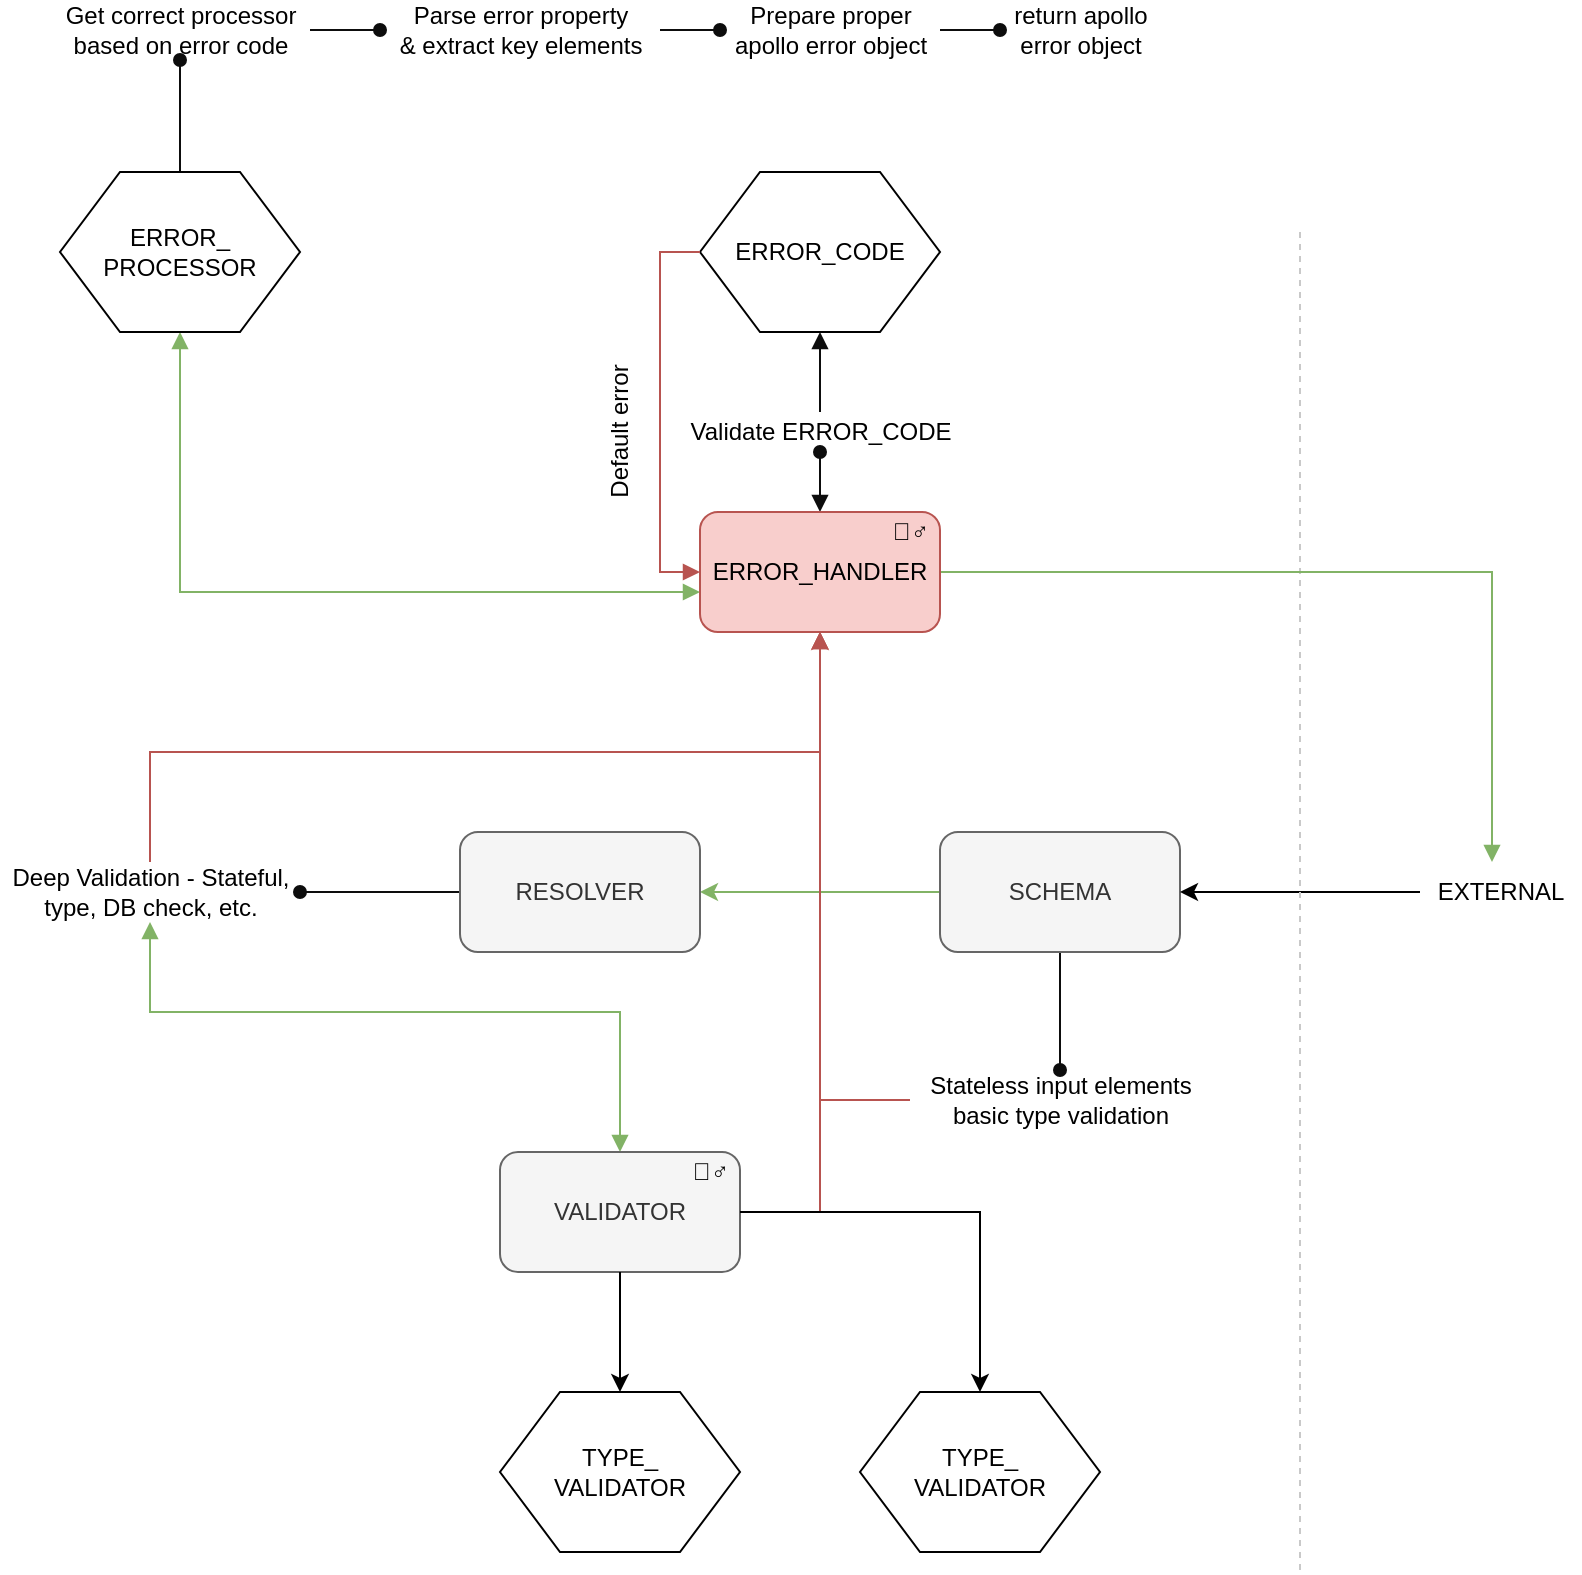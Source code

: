 <mxfile version="13.3.9" type="device"><diagram id="JOtXXfUWRoMHr4O8q5TT" name="Page-1"><mxGraphModel dx="1408" dy="1575" grid="1" gridSize="10" guides="1" tooltips="1" connect="1" arrows="1" fold="1" page="1" pageScale="1" pageWidth="1169" pageHeight="827" math="0" shadow="0"><root><mxCell id="0"/><mxCell id="1" parent="0"/><mxCell id="9P2X2_who0aRv6c1gJDm-10" style="edgeStyle=orthogonalEdgeStyle;rounded=0;orthogonalLoop=1;jettySize=auto;html=1;strokeColor=#82b366;fillColor=#d5e8d4;" parent="1" source="9P2X2_who0aRv6c1gJDm-3" target="9P2X2_who0aRv6c1gJDm-9" edge="1"><mxGeometry relative="1" as="geometry"/></mxCell><mxCell id="9P2X2_who0aRv6c1gJDm-14" style="edgeStyle=orthogonalEdgeStyle;rounded=0;orthogonalLoop=1;jettySize=auto;html=1;exitX=0.5;exitY=1;exitDx=0;exitDy=0;endArrow=oval;endFill=1;strokeColor=#0D0D0D;" parent="1" source="9P2X2_who0aRv6c1gJDm-3" target="9P2X2_who0aRv6c1gJDm-12" edge="1"><mxGeometry relative="1" as="geometry"/></mxCell><mxCell id="9P2X2_who0aRv6c1gJDm-3" value="SCHEMA" style="rounded=1;whiteSpace=wrap;html=1;fillColor=#f5f5f5;strokeColor=#666666;fontColor=#333333;" parent="1" vertex="1"><mxGeometry x="840" y="280" width="120" height="60" as="geometry"/></mxCell><mxCell id="9P2X2_who0aRv6c1gJDm-5" style="edgeStyle=orthogonalEdgeStyle;rounded=0;orthogonalLoop=1;jettySize=auto;html=1;entryX=1;entryY=0.5;entryDx=0;entryDy=0;" parent="1" source="9P2X2_who0aRv6c1gJDm-4" target="9P2X2_who0aRv6c1gJDm-3" edge="1"><mxGeometry relative="1" as="geometry"/></mxCell><mxCell id="9P2X2_who0aRv6c1gJDm-4" value="EXTERNAL" style="text;html=1;align=center;verticalAlign=middle;resizable=0;points=[];autosize=1;" parent="1" vertex="1"><mxGeometry x="1080" y="300" width="80" height="20" as="geometry"/></mxCell><mxCell id="9P2X2_who0aRv6c1gJDm-8" value="" style="endArrow=none;dashed=1;html=1;strokeColor=#C9C9C9;" parent="1" edge="1"><mxGeometry width="50" height="50" relative="1" as="geometry"><mxPoint x="1020" y="649" as="sourcePoint"/><mxPoint x="1020" y="-21" as="targetPoint"/></mxGeometry></mxCell><mxCell id="9P2X2_who0aRv6c1gJDm-52" style="edgeStyle=orthogonalEdgeStyle;rounded=0;orthogonalLoop=1;jettySize=auto;html=1;startArrow=none;startFill=0;endArrow=oval;endFill=1;strokeColor=#0D0D0D;" parent="1" source="9P2X2_who0aRv6c1gJDm-9" target="9P2X2_who0aRv6c1gJDm-51" edge="1"><mxGeometry relative="1" as="geometry"/></mxCell><mxCell id="9P2X2_who0aRv6c1gJDm-9" value="RESOLVER" style="rounded=1;whiteSpace=wrap;html=1;fillColor=#f5f5f5;strokeColor=#666666;fontColor=#333333;" parent="1" vertex="1"><mxGeometry x="600" y="280" width="120" height="60" as="geometry"/></mxCell><mxCell id="9P2X2_who0aRv6c1gJDm-19" style="edgeStyle=orthogonalEdgeStyle;rounded=0;orthogonalLoop=1;jettySize=auto;html=1;entryX=0.5;entryY=1;entryDx=0;entryDy=0;endArrow=block;endFill=1;strokeColor=#b85450;fillColor=#f8cecc;" parent="1" source="9P2X2_who0aRv6c1gJDm-12" target="9P2X2_who0aRv6c1gJDm-16" edge="1"><mxGeometry relative="1" as="geometry"><Array as="points"><mxPoint x="780" y="414"/></Array></mxGeometry></mxCell><mxCell id="9P2X2_who0aRv6c1gJDm-12" value="Stateless input elements &lt;br&gt;basic type validation" style="text;html=1;align=center;verticalAlign=middle;resizable=0;points=[];autosize=1;fillColor=none;" parent="1" vertex="1"><mxGeometry x="825" y="399" width="150" height="30" as="geometry"/></mxCell><mxCell id="9P2X2_who0aRv6c1gJDm-20" style="edgeStyle=orthogonalEdgeStyle;rounded=0;orthogonalLoop=1;jettySize=auto;html=1;entryX=0.45;entryY=-0.25;entryDx=0;entryDy=0;entryPerimeter=0;endArrow=block;endFill=1;strokeColor=#82b366;fillColor=#d5e8d4;" parent="1" source="9P2X2_who0aRv6c1gJDm-16" target="9P2X2_who0aRv6c1gJDm-4" edge="1"><mxGeometry relative="1" as="geometry"/></mxCell><mxCell id="9P2X2_who0aRv6c1gJDm-23" style="edgeStyle=orthogonalEdgeStyle;rounded=0;orthogonalLoop=1;jettySize=auto;html=1;endArrow=oval;endFill=1;strokeColor=#0D0D0D;startArrow=block;startFill=1;" parent="1" source="9P2X2_who0aRv6c1gJDm-16" target="9P2X2_who0aRv6c1gJDm-22" edge="1"><mxGeometry relative="1" as="geometry"/></mxCell><mxCell id="9P2X2_who0aRv6c1gJDm-31" style="edgeStyle=orthogonalEdgeStyle;rounded=0;orthogonalLoop=1;jettySize=auto;html=1;entryX=0.5;entryY=1;entryDx=0;entryDy=0;startArrow=block;startFill=1;endArrow=block;endFill=1;strokeColor=#82b366;fillColor=#d5e8d4;" parent="1" source="9P2X2_who0aRv6c1gJDm-16" target="9P2X2_who0aRv6c1gJDm-30" edge="1"><mxGeometry relative="1" as="geometry"><Array as="points"><mxPoint x="460" y="160"/></Array></mxGeometry></mxCell><mxCell id="9P2X2_who0aRv6c1gJDm-21" value="ERROR_CODE" style="shape=hexagon;perimeter=hexagonPerimeter2;whiteSpace=wrap;html=1;" parent="1" vertex="1"><mxGeometry x="720" y="-50" width="120" height="80" as="geometry"/></mxCell><mxCell id="9P2X2_who0aRv6c1gJDm-28" style="edgeStyle=orthogonalEdgeStyle;rounded=0;orthogonalLoop=1;jettySize=auto;html=1;endArrow=block;endFill=1;strokeColor=#0D0D0D;" parent="1" source="9P2X2_who0aRv6c1gJDm-22" target="9P2X2_who0aRv6c1gJDm-21" edge="1"><mxGeometry relative="1" as="geometry"/></mxCell><mxCell id="9P2X2_who0aRv6c1gJDm-22" value="Validate ERROR_CODE" style="text;html=1;align=center;verticalAlign=middle;resizable=0;points=[];autosize=1;" parent="1" vertex="1"><mxGeometry x="705" y="70" width="150" height="20" as="geometry"/></mxCell><mxCell id="9P2X2_who0aRv6c1gJDm-27" value="Default error" style="text;html=1;align=center;verticalAlign=middle;resizable=0;points=[];autosize=1;rotation=-90;" parent="1" vertex="1"><mxGeometry x="640" y="70" width="80" height="20" as="geometry"/></mxCell><mxCell id="9P2X2_who0aRv6c1gJDm-36" style="edgeStyle=orthogonalEdgeStyle;rounded=0;orthogonalLoop=1;jettySize=auto;html=1;exitX=0.5;exitY=0;exitDx=0;exitDy=0;startArrow=none;startFill=0;endArrow=oval;endFill=1;strokeColor=#0D0D0D;" parent="1" source="9P2X2_who0aRv6c1gJDm-30" target="9P2X2_who0aRv6c1gJDm-32" edge="1"><mxGeometry relative="1" as="geometry"/></mxCell><mxCell id="9P2X2_who0aRv6c1gJDm-30" value="ERROR_&lt;br&gt;PROCESSOR" style="shape=hexagon;perimeter=hexagonPerimeter2;whiteSpace=wrap;html=1;" parent="1" vertex="1"><mxGeometry x="400" y="-50" width="120" height="80" as="geometry"/></mxCell><mxCell id="9P2X2_who0aRv6c1gJDm-29" style="edgeStyle=orthogonalEdgeStyle;rounded=0;orthogonalLoop=1;jettySize=auto;html=1;entryX=0;entryY=0.5;entryDx=0;entryDy=0;endArrow=block;endFill=1;strokeColor=#b85450;fillColor=#f8cecc;" parent="1" source="9P2X2_who0aRv6c1gJDm-21" target="9P2X2_who0aRv6c1gJDm-16" edge="1"><mxGeometry relative="1" as="geometry"><Array as="points"><mxPoint x="700" y="-10"/><mxPoint x="700" y="150"/></Array></mxGeometry></mxCell><mxCell id="9P2X2_who0aRv6c1gJDm-47" style="edgeStyle=orthogonalEdgeStyle;rounded=0;orthogonalLoop=1;jettySize=auto;html=1;startArrow=none;startFill=0;endArrow=oval;endFill=1;strokeColor=#0D0D0D;" parent="1" source="9P2X2_who0aRv6c1gJDm-32" target="9P2X2_who0aRv6c1gJDm-33" edge="1"><mxGeometry relative="1" as="geometry"/></mxCell><mxCell id="9P2X2_who0aRv6c1gJDm-32" value="Get correct processor&lt;br&gt;based on error code" style="text;html=1;align=center;verticalAlign=middle;resizable=0;points=[];autosize=1;" parent="1" vertex="1"><mxGeometry x="395" y="-136" width="130" height="30" as="geometry"/></mxCell><mxCell id="9P2X2_who0aRv6c1gJDm-42" style="edgeStyle=orthogonalEdgeStyle;rounded=0;orthogonalLoop=1;jettySize=auto;html=1;startArrow=none;startFill=0;endArrow=oval;endFill=1;strokeColor=#0D0D0D;" parent="1" source="9P2X2_who0aRv6c1gJDm-34" target="9P2X2_who0aRv6c1gJDm-35" edge="1"><mxGeometry relative="1" as="geometry"/></mxCell><mxCell id="9P2X2_who0aRv6c1gJDm-34" value="Prepare proper &lt;br&gt;apollo error object" style="text;html=1;align=center;verticalAlign=middle;resizable=0;points=[];autosize=1;" parent="1" vertex="1"><mxGeometry x="730" y="-136.0" width="110" height="30" as="geometry"/></mxCell><mxCell id="9P2X2_who0aRv6c1gJDm-35" value="return apollo&lt;br&gt;error object" style="text;html=1;align=center;verticalAlign=middle;resizable=0;points=[];autosize=1;" parent="1" vertex="1"><mxGeometry x="870" y="-136.0" width="80" height="30" as="geometry"/></mxCell><mxCell id="9P2X2_who0aRv6c1gJDm-41" style="edgeStyle=orthogonalEdgeStyle;rounded=0;orthogonalLoop=1;jettySize=auto;html=1;startArrow=none;startFill=0;endArrow=oval;endFill=1;strokeColor=#0D0D0D;" parent="1" source="9P2X2_who0aRv6c1gJDm-33" target="9P2X2_who0aRv6c1gJDm-34" edge="1"><mxGeometry relative="1" as="geometry"/></mxCell><mxCell id="9P2X2_who0aRv6c1gJDm-33" value="Parse error property&lt;br&gt;&amp;amp; extract key elements" style="text;html=1;align=center;verticalAlign=middle;resizable=0;points=[];autosize=1;" parent="1" vertex="1"><mxGeometry x="560" y="-136.0" width="140" height="30" as="geometry"/></mxCell><mxCell id="9P2X2_who0aRv6c1gJDm-55" style="edgeStyle=orthogonalEdgeStyle;rounded=0;orthogonalLoop=1;jettySize=auto;html=1;entryX=0.5;entryY=0;entryDx=0;entryDy=0;startArrow=block;startFill=1;endArrow=block;endFill=1;strokeColor=#82b366;fillColor=#d5e8d4;" parent="1" source="9P2X2_who0aRv6c1gJDm-51" target="9P2X2_who0aRv6c1gJDm-54" edge="1"><mxGeometry relative="1" as="geometry"><Array as="points"><mxPoint x="445" y="370"/><mxPoint x="680" y="370"/></Array></mxGeometry></mxCell><mxCell id="9P2X2_who0aRv6c1gJDm-56" style="edgeStyle=orthogonalEdgeStyle;rounded=0;orthogonalLoop=1;jettySize=auto;html=1;entryX=0.5;entryY=1;entryDx=0;entryDy=0;startArrow=none;startFill=0;endArrow=block;endFill=1;strokeColor=#b85450;fillColor=#f8cecc;" parent="1" source="9P2X2_who0aRv6c1gJDm-51" target="9P2X2_who0aRv6c1gJDm-16" edge="1"><mxGeometry relative="1" as="geometry"><Array as="points"><mxPoint x="445" y="240"/><mxPoint x="780" y="240"/></Array></mxGeometry></mxCell><mxCell id="9P2X2_who0aRv6c1gJDm-51" value="Deep Validation -&amp;nbsp;Stateful,&lt;br&gt;type, DB check, etc." style="text;html=1;align=center;verticalAlign=middle;resizable=0;points=[];autosize=1;" parent="1" vertex="1"><mxGeometry x="370" y="295" width="150" height="30" as="geometry"/></mxCell><mxCell id="1rXSJDAvHwaF04erKBlu-2" style="edgeStyle=orthogonalEdgeStyle;rounded=0;orthogonalLoop=1;jettySize=auto;html=1;entryX=0.5;entryY=1;entryDx=0;entryDy=0;fillColor=#f8cecc;strokeColor=#b85450;" edge="1" parent="1" source="9P2X2_who0aRv6c1gJDm-54" target="9P2X2_who0aRv6c1gJDm-16"><mxGeometry relative="1" as="geometry"><Array as="points"><mxPoint x="780" y="470"/></Array></mxGeometry></mxCell><mxCell id="9P2X2_who0aRv6c1gJDm-60" value="TYPE_&lt;br&gt;VALIDATOR" style="shape=hexagon;perimeter=hexagonPerimeter2;whiteSpace=wrap;html=1;" parent="1" vertex="1"><mxGeometry x="800" y="560" width="120" height="80" as="geometry"/></mxCell><mxCell id="9P2X2_who0aRv6c1gJDm-61" value="TYPE_&lt;br&gt;VALIDATOR" style="shape=hexagon;perimeter=hexagonPerimeter2;whiteSpace=wrap;html=1;" parent="1" vertex="1"><mxGeometry x="620" y="560" width="120" height="80" as="geometry"/></mxCell><mxCell id="1rXSJDAvHwaF04erKBlu-3" value="" style="group" vertex="1" connectable="0" parent="1"><mxGeometry x="620" y="440" width="120" height="60" as="geometry"/></mxCell><mxCell id="9P2X2_who0aRv6c1gJDm-54" value="VALIDATOR" style="rounded=1;whiteSpace=wrap;html=1;fillColor=#f5f5f5;strokeColor=#666666;fontColor=#333333;" parent="1rXSJDAvHwaF04erKBlu-3" vertex="1"><mxGeometry width="120" height="60" as="geometry"/></mxCell><mxCell id="9P2X2_who0aRv6c1gJDm-58" value="💁‍♂️" style="text;html=1;align=center;verticalAlign=middle;resizable=0;points=[];autosize=1;" parent="1rXSJDAvHwaF04erKBlu-3" vertex="1"><mxGeometry x="90" width="30" height="20" as="geometry"/></mxCell><mxCell id="1rXSJDAvHwaF04erKBlu-4" value="" style="group" vertex="1" connectable="0" parent="1"><mxGeometry x="720" y="120" width="120" height="60" as="geometry"/></mxCell><mxCell id="9P2X2_who0aRv6c1gJDm-16" value="ERROR_HANDLER" style="rounded=1;whiteSpace=wrap;html=1;fillColor=#f8cecc;strokeColor=#b85450;" parent="1rXSJDAvHwaF04erKBlu-4" vertex="1"><mxGeometry width="120" height="60" as="geometry"/></mxCell><mxCell id="9P2X2_who0aRv6c1gJDm-57" value="💁‍♂️" style="text;html=1;align=center;verticalAlign=middle;resizable=0;points=[];autosize=1;" parent="1rXSJDAvHwaF04erKBlu-4" vertex="1"><mxGeometry x="90" width="30" height="20" as="geometry"/></mxCell><mxCell id="1rXSJDAvHwaF04erKBlu-5" style="edgeStyle=orthogonalEdgeStyle;rounded=0;orthogonalLoop=1;jettySize=auto;html=1;" edge="1" parent="1" source="9P2X2_who0aRv6c1gJDm-54" target="9P2X2_who0aRv6c1gJDm-60"><mxGeometry relative="1" as="geometry"/></mxCell><mxCell id="1rXSJDAvHwaF04erKBlu-6" style="edgeStyle=orthogonalEdgeStyle;rounded=0;orthogonalLoop=1;jettySize=auto;html=1;" edge="1" parent="1" source="9P2X2_who0aRv6c1gJDm-54" target="9P2X2_who0aRv6c1gJDm-61"><mxGeometry relative="1" as="geometry"/></mxCell></root></mxGraphModel></diagram></mxfile>